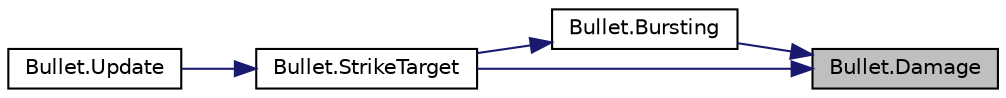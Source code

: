 digraph "Bullet.Damage"
{
 // LATEX_PDF_SIZE
  edge [fontname="Helvetica",fontsize="10",labelfontname="Helvetica",labelfontsize="10"];
  node [fontname="Helvetica",fontsize="10",shape=record];
  rankdir="RL";
  Node1 [label="Bullet.Damage",height=0.2,width=0.4,color="black", fillcolor="grey75", style="filled", fontcolor="black",tooltip="Функция нанесения урона"];
  Node1 -> Node2 [dir="back",color="midnightblue",fontsize="10",style="solid"];
  Node2 [label="Bullet.Bursting",height=0.2,width=0.4,color="black", fillcolor="white", style="filled",URL="$class_bullet.html#a2d031a499444741d54198dcaacca0a17",tooltip="Функция взрыва снаряда"];
  Node2 -> Node3 [dir="back",color="midnightblue",fontsize="10",style="solid"];
  Node3 [label="Bullet.StrikeTarget",height=0.2,width=0.4,color="black", fillcolor="white", style="filled",URL="$class_bullet.html#a4ec14bed089bac766a33b7715cc7b296",tooltip="Функция попадания в цель"];
  Node3 -> Node4 [dir="back",color="midnightblue",fontsize="10",style="solid"];
  Node4 [label="Bullet.Update",height=0.2,width=0.4,color="black", fillcolor="white", style="filled",URL="$class_bullet.html#ac6941e4e535a484e4b3a86b993633572",tooltip="Функция проприсовки полета снаряда до врага"];
  Node1 -> Node3 [dir="back",color="midnightblue",fontsize="10",style="solid"];
}
